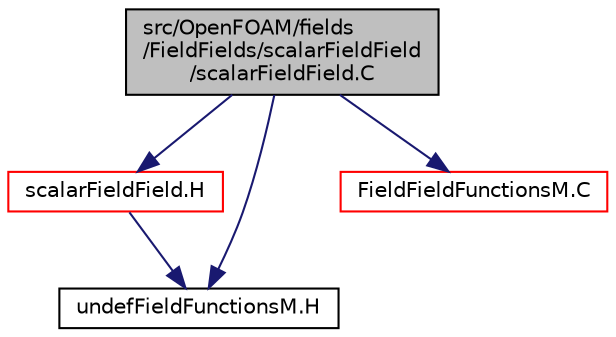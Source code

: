 digraph "src/OpenFOAM/fields/FieldFields/scalarFieldField/scalarFieldField.C"
{
  bgcolor="transparent";
  edge [fontname="Helvetica",fontsize="10",labelfontname="Helvetica",labelfontsize="10"];
  node [fontname="Helvetica",fontsize="10",shape=record];
  Node1 [label="src/OpenFOAM/fields\l/FieldFields/scalarFieldField\l/scalarFieldField.C",height=0.2,width=0.4,color="black", fillcolor="grey75", style="filled", fontcolor="black"];
  Node1 -> Node2 [color="midnightblue",fontsize="10",style="solid",fontname="Helvetica"];
  Node2 [label="scalarFieldField.H",height=0.2,width=0.4,color="red",URL="$a07942.html",tooltip="Specialisation of FieldField<T> for scalar. "];
  Node2 -> Node3 [color="midnightblue",fontsize="10",style="solid",fontname="Helvetica"];
  Node3 [label="undefFieldFunctionsM.H",height=0.2,width=0.4,color="black",URL="$a07976.html"];
  Node1 -> Node4 [color="midnightblue",fontsize="10",style="solid",fontname="Helvetica"];
  Node4 [label="FieldFieldFunctionsM.C",height=0.2,width=0.4,color="red",URL="$a07935.html"];
  Node1 -> Node3 [color="midnightblue",fontsize="10",style="solid",fontname="Helvetica"];
}
